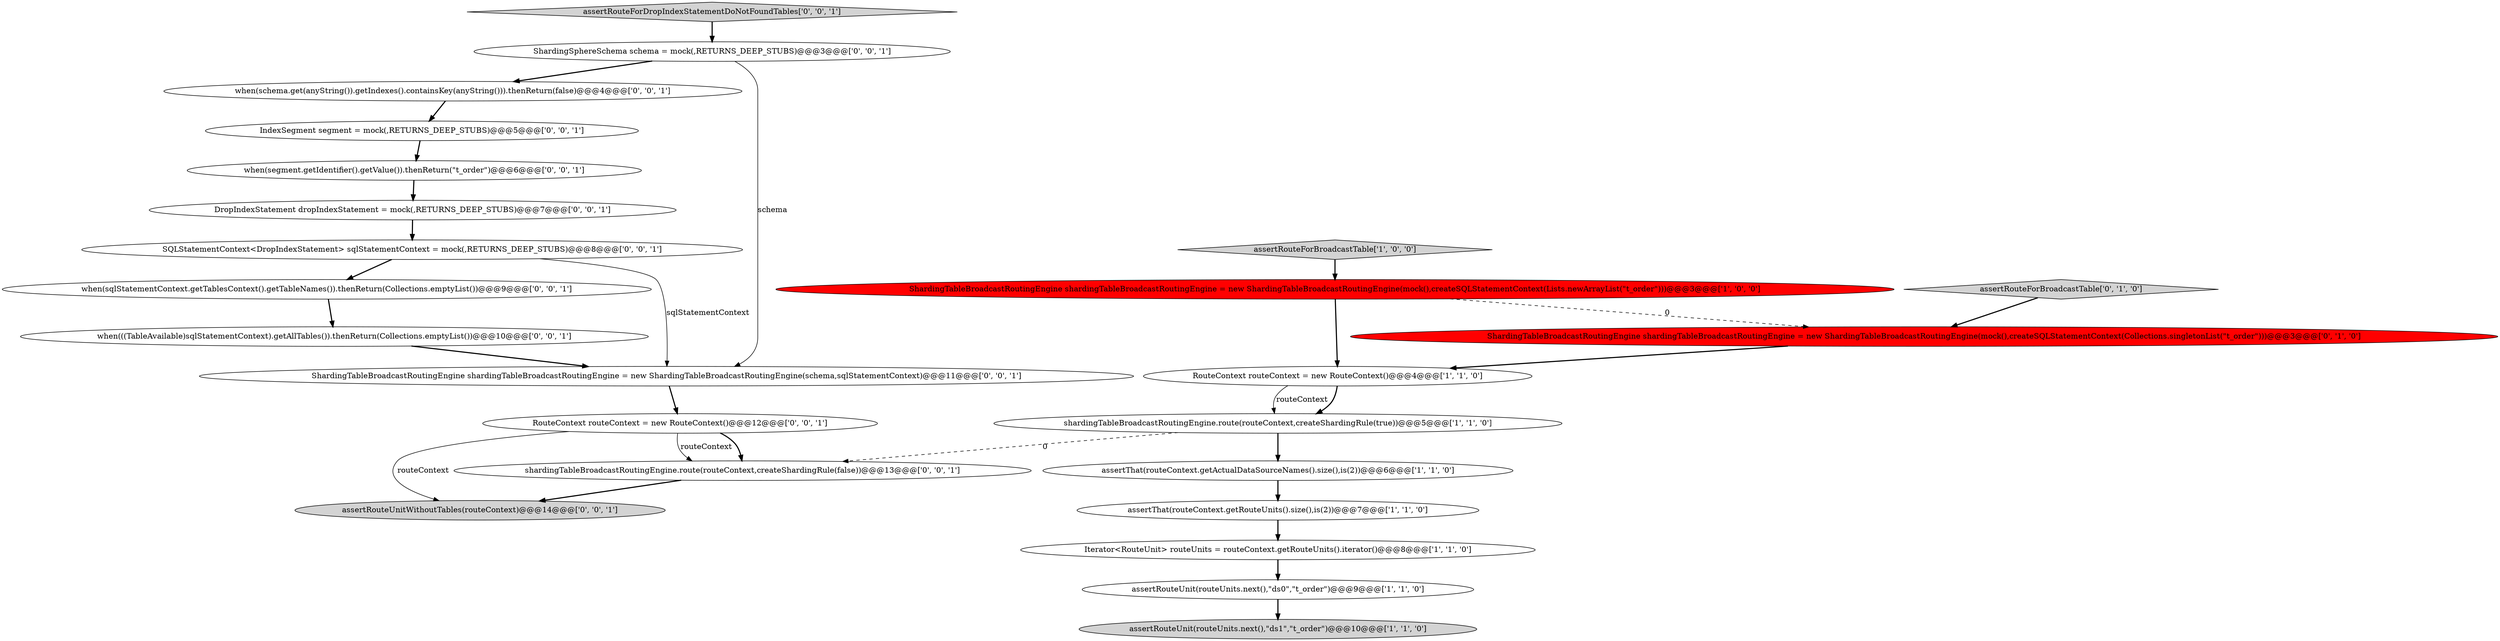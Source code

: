 digraph {
10 [style = filled, label = "ShardingTableBroadcastRoutingEngine shardingTableBroadcastRoutingEngine = new ShardingTableBroadcastRoutingEngine(mock(),createSQLStatementContext(Collections.singletonList(\"t_order\")))@@@3@@@['0', '1', '0']", fillcolor = red, shape = ellipse image = "AAA1AAABBB2BBB"];
11 [style = filled, label = "RouteContext routeContext = new RouteContext()@@@12@@@['0', '0', '1']", fillcolor = white, shape = ellipse image = "AAA0AAABBB3BBB"];
21 [style = filled, label = "assertRouteUnitWithoutTables(routeContext)@@@14@@@['0', '0', '1']", fillcolor = lightgray, shape = ellipse image = "AAA0AAABBB3BBB"];
8 [style = filled, label = "assertRouteUnit(routeUnits.next(),\"ds1\",\"t_order\")@@@10@@@['1', '1', '0']", fillcolor = lightgray, shape = ellipse image = "AAA0AAABBB1BBB"];
19 [style = filled, label = "SQLStatementContext<DropIndexStatement> sqlStatementContext = mock(,RETURNS_DEEP_STUBS)@@@8@@@['0', '0', '1']", fillcolor = white, shape = ellipse image = "AAA0AAABBB3BBB"];
15 [style = filled, label = "shardingTableBroadcastRoutingEngine.route(routeContext,createShardingRule(false))@@@13@@@['0', '0', '1']", fillcolor = white, shape = ellipse image = "AAA0AAABBB3BBB"];
9 [style = filled, label = "assertRouteForBroadcastTable['0', '1', '0']", fillcolor = lightgray, shape = diamond image = "AAA0AAABBB2BBB"];
5 [style = filled, label = "RouteContext routeContext = new RouteContext()@@@4@@@['1', '1', '0']", fillcolor = white, shape = ellipse image = "AAA0AAABBB1BBB"];
22 [style = filled, label = "when(segment.getIdentifier().getValue()).thenReturn(\"t_order\")@@@6@@@['0', '0', '1']", fillcolor = white, shape = ellipse image = "AAA0AAABBB3BBB"];
18 [style = filled, label = "DropIndexStatement dropIndexStatement = mock(,RETURNS_DEEP_STUBS)@@@7@@@['0', '0', '1']", fillcolor = white, shape = ellipse image = "AAA0AAABBB3BBB"];
13 [style = filled, label = "ShardingSphereSchema schema = mock(,RETURNS_DEEP_STUBS)@@@3@@@['0', '0', '1']", fillcolor = white, shape = ellipse image = "AAA0AAABBB3BBB"];
20 [style = filled, label = "when(schema.get(anyString()).getIndexes().containsKey(anyString())).thenReturn(false)@@@4@@@['0', '0', '1']", fillcolor = white, shape = ellipse image = "AAA0AAABBB3BBB"];
17 [style = filled, label = "when(sqlStatementContext.getTablesContext().getTableNames()).thenReturn(Collections.emptyList())@@@9@@@['0', '0', '1']", fillcolor = white, shape = ellipse image = "AAA0AAABBB3BBB"];
3 [style = filled, label = "shardingTableBroadcastRoutingEngine.route(routeContext,createShardingRule(true))@@@5@@@['1', '1', '0']", fillcolor = white, shape = ellipse image = "AAA0AAABBB1BBB"];
16 [style = filled, label = "when(((TableAvailable)sqlStatementContext).getAllTables()).thenReturn(Collections.emptyList())@@@10@@@['0', '0', '1']", fillcolor = white, shape = ellipse image = "AAA0AAABBB3BBB"];
2 [style = filled, label = "assertRouteUnit(routeUnits.next(),\"ds0\",\"t_order\")@@@9@@@['1', '1', '0']", fillcolor = white, shape = ellipse image = "AAA0AAABBB1BBB"];
23 [style = filled, label = "IndexSegment segment = mock(,RETURNS_DEEP_STUBS)@@@5@@@['0', '0', '1']", fillcolor = white, shape = ellipse image = "AAA0AAABBB3BBB"];
1 [style = filled, label = "ShardingTableBroadcastRoutingEngine shardingTableBroadcastRoutingEngine = new ShardingTableBroadcastRoutingEngine(mock(),createSQLStatementContext(Lists.newArrayList(\"t_order\")))@@@3@@@['1', '0', '0']", fillcolor = red, shape = ellipse image = "AAA1AAABBB1BBB"];
4 [style = filled, label = "assertThat(routeContext.getActualDataSourceNames().size(),is(2))@@@6@@@['1', '1', '0']", fillcolor = white, shape = ellipse image = "AAA0AAABBB1BBB"];
0 [style = filled, label = "Iterator<RouteUnit> routeUnits = routeContext.getRouteUnits().iterator()@@@8@@@['1', '1', '0']", fillcolor = white, shape = ellipse image = "AAA0AAABBB1BBB"];
7 [style = filled, label = "assertRouteForBroadcastTable['1', '0', '0']", fillcolor = lightgray, shape = diamond image = "AAA0AAABBB1BBB"];
12 [style = filled, label = "assertRouteForDropIndexStatementDoNotFoundTables['0', '0', '1']", fillcolor = lightgray, shape = diamond image = "AAA0AAABBB3BBB"];
14 [style = filled, label = "ShardingTableBroadcastRoutingEngine shardingTableBroadcastRoutingEngine = new ShardingTableBroadcastRoutingEngine(schema,sqlStatementContext)@@@11@@@['0', '0', '1']", fillcolor = white, shape = ellipse image = "AAA0AAABBB3BBB"];
6 [style = filled, label = "assertThat(routeContext.getRouteUnits().size(),is(2))@@@7@@@['1', '1', '0']", fillcolor = white, shape = ellipse image = "AAA0AAABBB1BBB"];
1->5 [style = bold, label=""];
5->3 [style = bold, label=""];
5->3 [style = solid, label="routeContext"];
7->1 [style = bold, label=""];
19->14 [style = solid, label="sqlStatementContext"];
4->6 [style = bold, label=""];
15->21 [style = bold, label=""];
0->2 [style = bold, label=""];
18->19 [style = bold, label=""];
6->0 [style = bold, label=""];
19->17 [style = bold, label=""];
1->10 [style = dashed, label="0"];
9->10 [style = bold, label=""];
3->4 [style = bold, label=""];
11->15 [style = bold, label=""];
11->15 [style = solid, label="routeContext"];
12->13 [style = bold, label=""];
22->18 [style = bold, label=""];
23->22 [style = bold, label=""];
10->5 [style = bold, label=""];
20->23 [style = bold, label=""];
13->14 [style = solid, label="schema"];
3->15 [style = dashed, label="0"];
16->14 [style = bold, label=""];
11->21 [style = solid, label="routeContext"];
14->11 [style = bold, label=""];
17->16 [style = bold, label=""];
2->8 [style = bold, label=""];
13->20 [style = bold, label=""];
}
